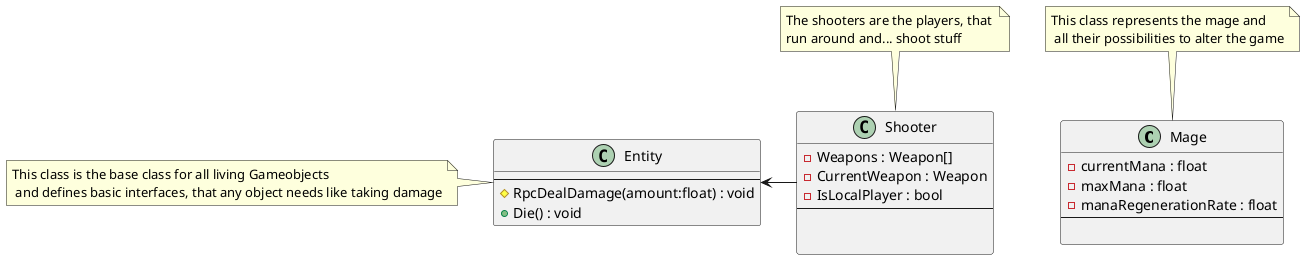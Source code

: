 @startuml MainClasses



class Mage {
    - currentMana : float
    - maxMana : float
    - manaRegenerationRate : float
    --

}

note top of Mage : This class represents the mage and\n all their possibilities to alter the game

class Entity {
    --
    # RpcDealDamage(amount:float) : void
    + Die() : void
}

Entity <- Shooter

class Shooter {
    - Weapons : Weapon[]
    - CurrentWeapon : Weapon
    - IsLocalPlayer : bool
    --
    

}




note top of Shooter : The shooters are the players, that \nrun around and... shoot stuff

note left of Entity : This class is the base class for all living Gameobjects \n and defines basic interfaces, that any object needs like taking damage

@enduml